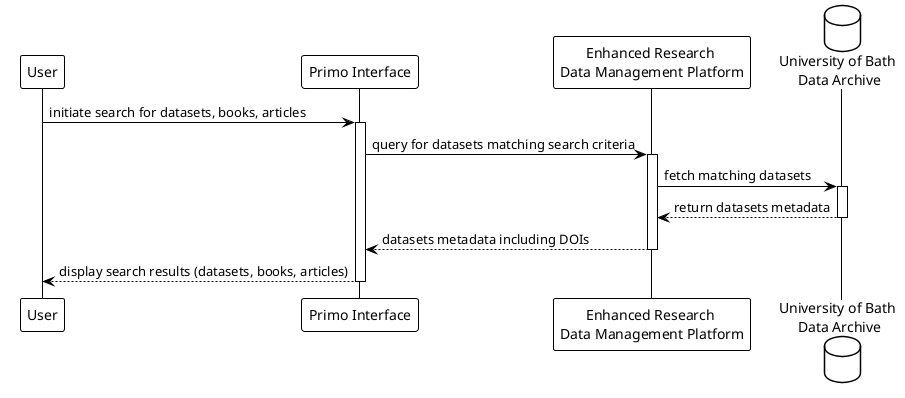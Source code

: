 @startuml
!theme plain

participant User as reuser
participant "Primo Interface" as primo
participant "Enhanced Research \nData Management Platform" as erdmp
database "University of Bath \nData Archive" as archive

reuser -> primo : initiate search for datasets, books, articles
activate primo

primo -> erdmp : query for datasets matching search criteria
activate erdmp

erdmp -> archive : fetch matching datasets
activate archive
archive --> erdmp : return datasets metadata
deactivate archive

erdmp --> primo : datasets metadata including DOIs
deactivate erdmp

primo --> reuser: display search results (datasets, books, articles)
deactivate primo

@enduml